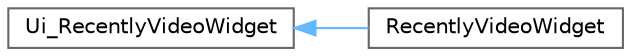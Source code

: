 digraph "类继承关系图"
{
 // LATEX_PDF_SIZE
  bgcolor="transparent";
  edge [fontname=Helvetica,fontsize=10,labelfontname=Helvetica,labelfontsize=10];
  node [fontname=Helvetica,fontsize=10,shape=box,height=0.2,width=0.4];
  rankdir="LR";
  Node0 [id="Node000000",label="Ui_RecentlyVideoWidget",height=0.2,width=0.4,color="grey40", fillcolor="white", style="filled",URL="$class_ui___recently_video_widget.html",tooltip=" "];
  Node0 -> Node1 [id="edge516_Node000000_Node000001",dir="back",color="steelblue1",style="solid",tooltip=" "];
  Node1 [id="Node000001",label="RecentlyVideoWidget",height=0.2,width=0.4,color="grey40", fillcolor="white", style="filled",URL="$class_ui_1_1_recently_video_widget.html",tooltip=" "];
}
